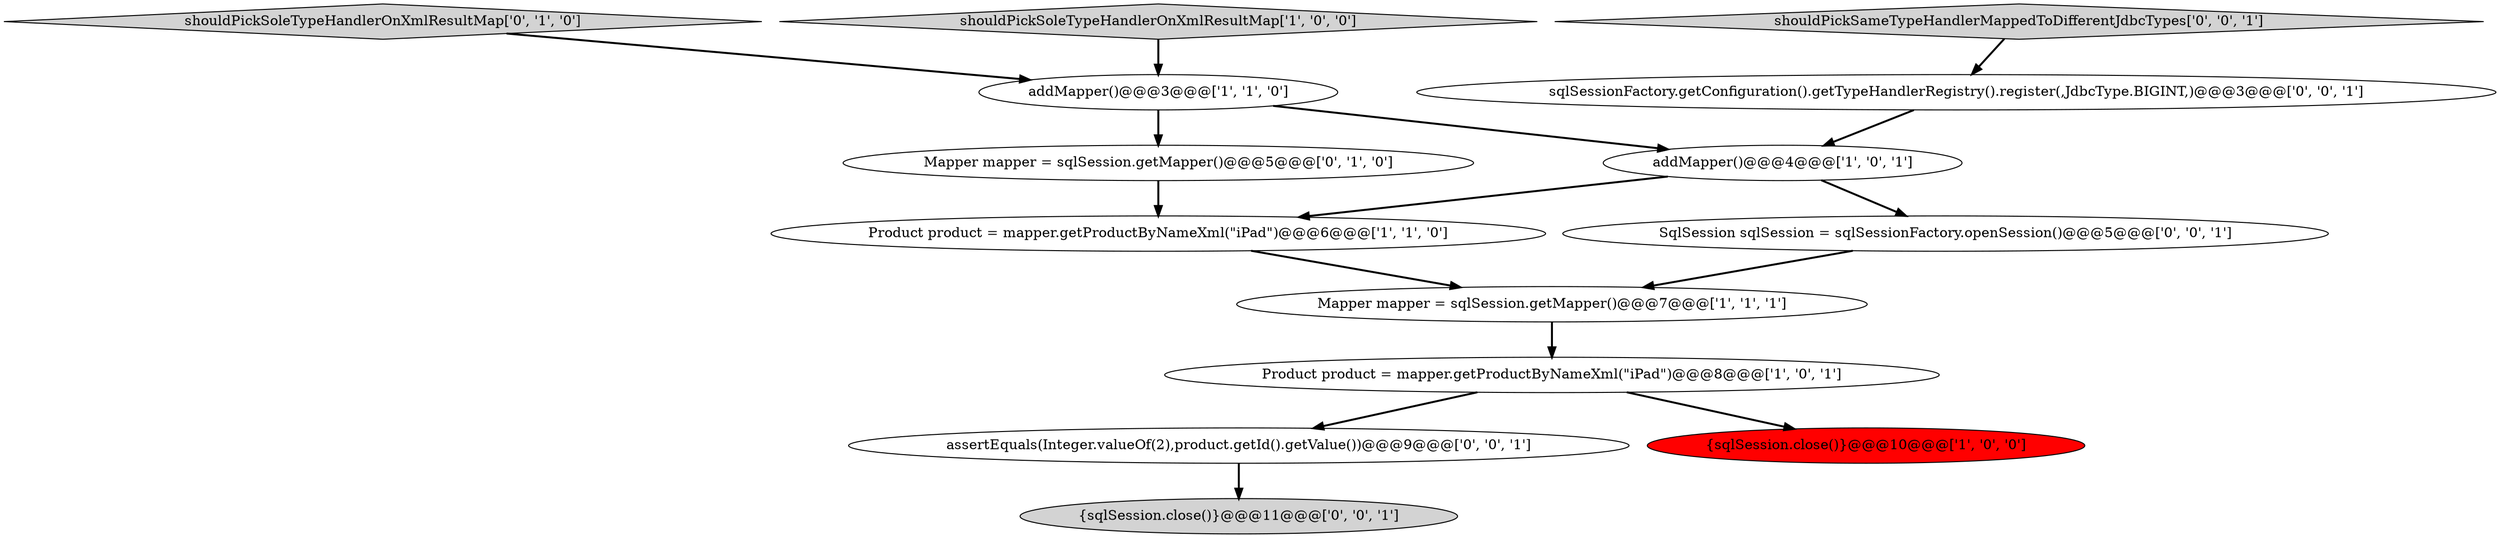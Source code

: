 digraph {
0 [style = filled, label = "addMapper()@@@4@@@['1', '0', '1']", fillcolor = white, shape = ellipse image = "AAA0AAABBB1BBB"];
7 [style = filled, label = "shouldPickSoleTypeHandlerOnXmlResultMap['0', '1', '0']", fillcolor = lightgray, shape = diamond image = "AAA0AAABBB2BBB"];
10 [style = filled, label = "assertEquals(Integer.valueOf(2),product.getId().getValue())@@@9@@@['0', '0', '1']", fillcolor = white, shape = ellipse image = "AAA0AAABBB3BBB"];
13 [style = filled, label = "shouldPickSameTypeHandlerMappedToDifferentJdbcTypes['0', '0', '1']", fillcolor = lightgray, shape = diamond image = "AAA0AAABBB3BBB"];
5 [style = filled, label = "{sqlSession.close()}@@@10@@@['1', '0', '0']", fillcolor = red, shape = ellipse image = "AAA1AAABBB1BBB"];
12 [style = filled, label = "{sqlSession.close()}@@@11@@@['0', '0', '1']", fillcolor = lightgray, shape = ellipse image = "AAA0AAABBB3BBB"];
2 [style = filled, label = "shouldPickSoleTypeHandlerOnXmlResultMap['1', '0', '0']", fillcolor = lightgray, shape = diamond image = "AAA0AAABBB1BBB"];
6 [style = filled, label = "Product product = mapper.getProductByNameXml(\"iPad\")@@@8@@@['1', '0', '1']", fillcolor = white, shape = ellipse image = "AAA0AAABBB1BBB"];
4 [style = filled, label = "addMapper()@@@3@@@['1', '1', '0']", fillcolor = white, shape = ellipse image = "AAA0AAABBB1BBB"];
3 [style = filled, label = "Product product = mapper.getProductByNameXml(\"iPad\")@@@6@@@['1', '1', '0']", fillcolor = white, shape = ellipse image = "AAA0AAABBB1BBB"];
9 [style = filled, label = "SqlSession sqlSession = sqlSessionFactory.openSession()@@@5@@@['0', '0', '1']", fillcolor = white, shape = ellipse image = "AAA0AAABBB3BBB"];
11 [style = filled, label = "sqlSessionFactory.getConfiguration().getTypeHandlerRegistry().register(,JdbcType.BIGINT,)@@@3@@@['0', '0', '1']", fillcolor = white, shape = ellipse image = "AAA0AAABBB3BBB"];
8 [style = filled, label = "Mapper mapper = sqlSession.getMapper()@@@5@@@['0', '1', '0']", fillcolor = white, shape = ellipse image = "AAA0AAABBB2BBB"];
1 [style = filled, label = "Mapper mapper = sqlSession.getMapper()@@@7@@@['1', '1', '1']", fillcolor = white, shape = ellipse image = "AAA0AAABBB1BBB"];
0->3 [style = bold, label=""];
4->8 [style = bold, label=""];
6->5 [style = bold, label=""];
0->9 [style = bold, label=""];
11->0 [style = bold, label=""];
1->6 [style = bold, label=""];
7->4 [style = bold, label=""];
9->1 [style = bold, label=""];
3->1 [style = bold, label=""];
2->4 [style = bold, label=""];
10->12 [style = bold, label=""];
13->11 [style = bold, label=""];
6->10 [style = bold, label=""];
4->0 [style = bold, label=""];
8->3 [style = bold, label=""];
}
